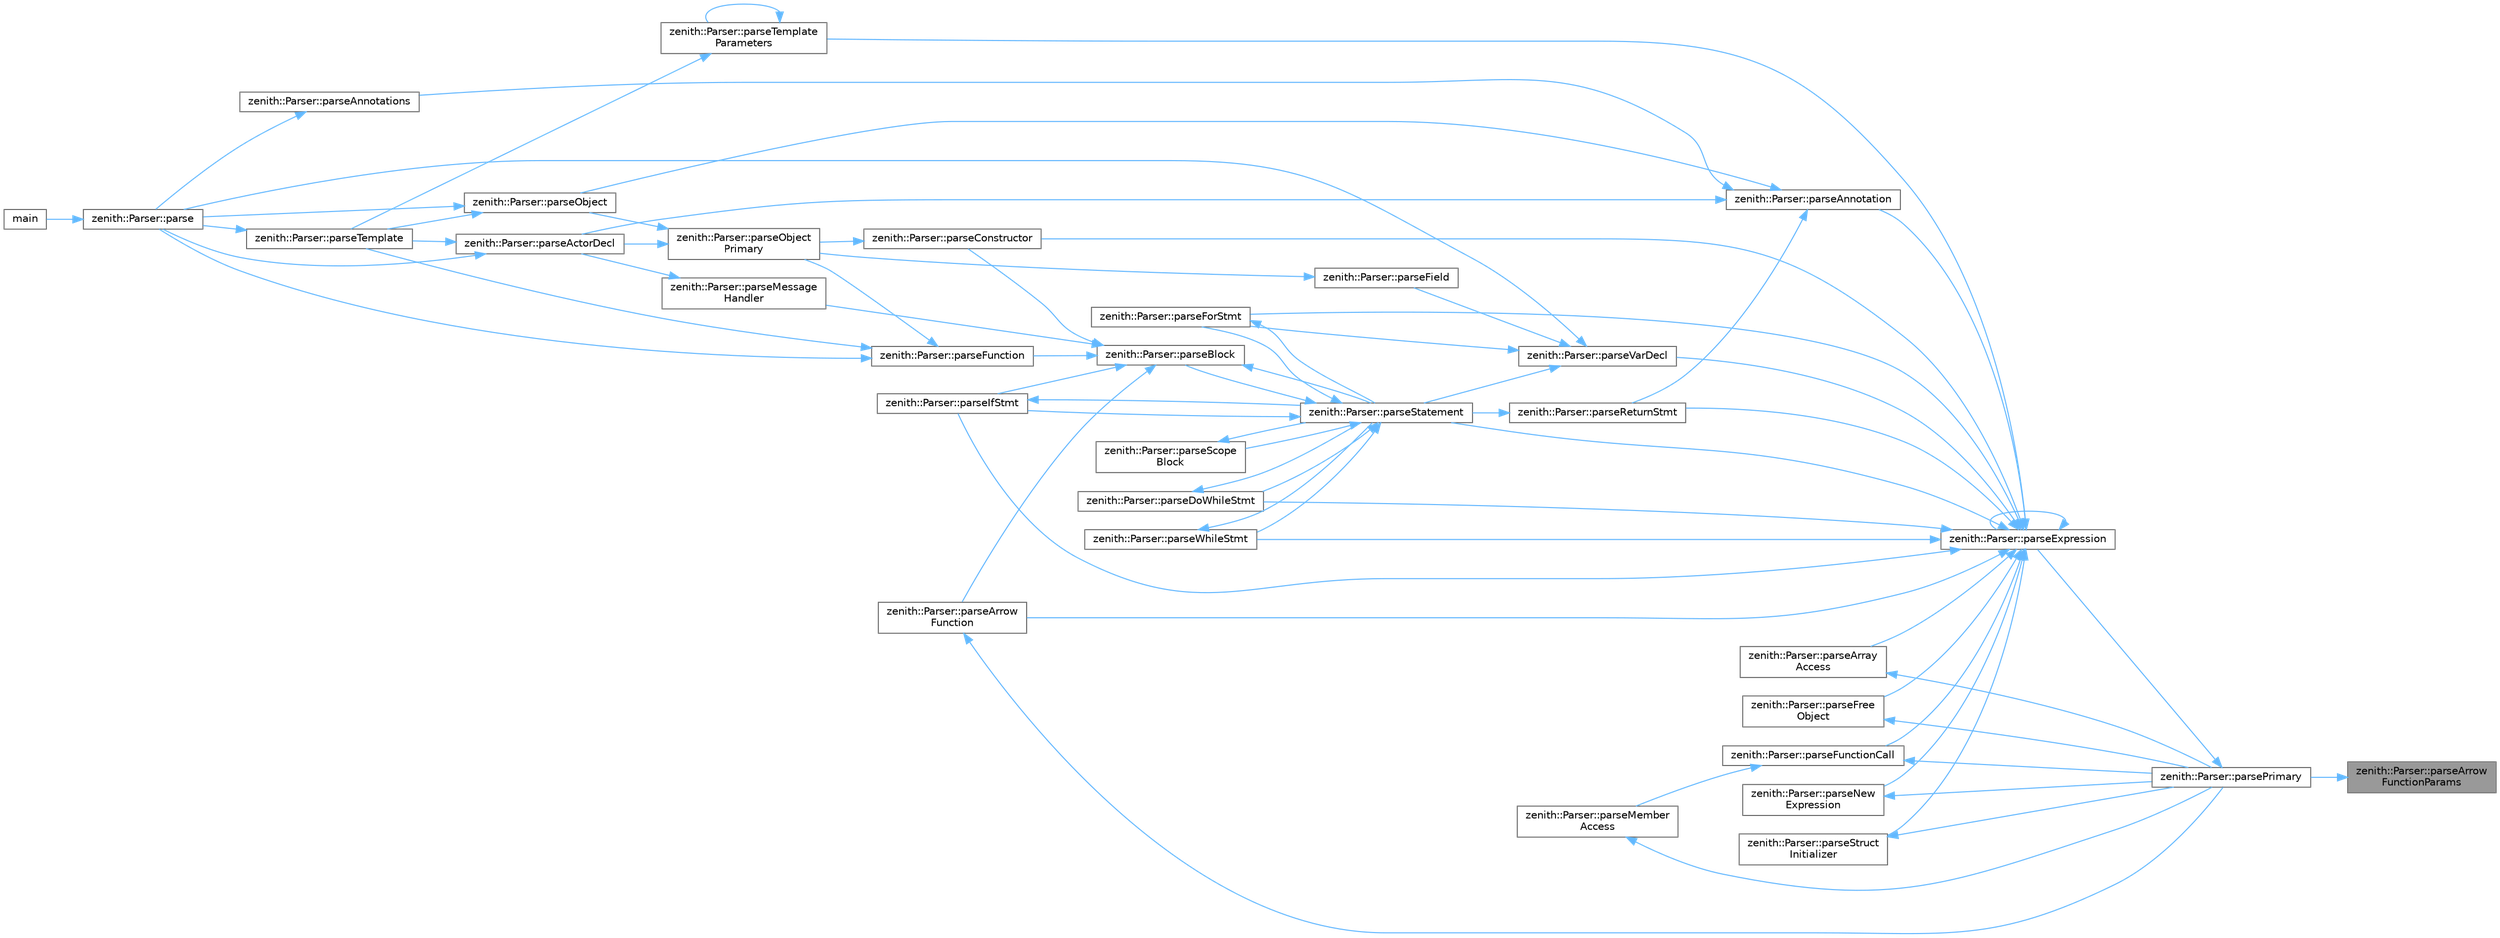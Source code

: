 digraph "zenith::Parser::parseArrowFunctionParams"
{
 // LATEX_PDF_SIZE
  bgcolor="transparent";
  edge [fontname=Helvetica,fontsize=10,labelfontname=Helvetica,labelfontsize=10];
  node [fontname=Helvetica,fontsize=10,shape=box,height=0.2,width=0.4];
  rankdir="RL";
  Node1 [id="Node000001",label="zenith::Parser::parseArrow\lFunctionParams",height=0.2,width=0.4,color="gray40", fillcolor="grey60", style="filled", fontcolor="black",tooltip=" "];
  Node1 -> Node2 [id="edge1_Node000001_Node000002",dir="back",color="steelblue1",style="solid",tooltip=" "];
  Node2 [id="Node000002",label="zenith::Parser::parsePrimary",height=0.2,width=0.4,color="grey40", fillcolor="white", style="filled",URL="$classzenith_1_1_parser.html#a9425b18adfbb62629ae5ea654addc7cb",tooltip=" "];
  Node2 -> Node3 [id="edge2_Node000002_Node000003",dir="back",color="steelblue1",style="solid",tooltip=" "];
  Node3 [id="Node000003",label="zenith::Parser::parseExpression",height=0.2,width=0.4,color="grey40", fillcolor="white", style="filled",URL="$classzenith_1_1_parser.html#a239906fd51d54598f6d3dcc18d97b6b9",tooltip=" "];
  Node3 -> Node4 [id="edge3_Node000003_Node000004",dir="back",color="steelblue1",style="solid",tooltip=" "];
  Node4 [id="Node000004",label="zenith::Parser::parseAnnotation",height=0.2,width=0.4,color="grey40", fillcolor="white", style="filled",URL="$classzenith_1_1_parser.html#afff2e82900309df63d9aa89f4d3e31d6",tooltip=" "];
  Node4 -> Node5 [id="edge4_Node000004_Node000005",dir="back",color="steelblue1",style="solid",tooltip=" "];
  Node5 [id="Node000005",label="zenith::Parser::parseActorDecl",height=0.2,width=0.4,color="grey40", fillcolor="white", style="filled",URL="$classzenith_1_1_parser.html#add98eda497298f55d63689af29839db6",tooltip=" "];
  Node5 -> Node6 [id="edge5_Node000005_Node000006",dir="back",color="steelblue1",style="solid",tooltip=" "];
  Node6 [id="Node000006",label="zenith::Parser::parse",height=0.2,width=0.4,color="grey40", fillcolor="white", style="filled",URL="$classzenith_1_1_parser.html#ad56141bb79abcda2cb032137f51d44c6",tooltip=" "];
  Node6 -> Node7 [id="edge6_Node000006_Node000007",dir="back",color="steelblue1",style="solid",tooltip=" "];
  Node7 [id="Node000007",label="main",height=0.2,width=0.4,color="grey40", fillcolor="white", style="filled",URL="$main_8cpp.html#a0ddf1224851353fc92bfbff6f499fa97",tooltip=" "];
  Node5 -> Node8 [id="edge7_Node000005_Node000008",dir="back",color="steelblue1",style="solid",tooltip=" "];
  Node8 [id="Node000008",label="zenith::Parser::parseTemplate",height=0.2,width=0.4,color="grey40", fillcolor="white", style="filled",URL="$classzenith_1_1_parser.html#ac8ba31b8067fb7325c47b2b85e51abe1",tooltip=" "];
  Node8 -> Node6 [id="edge8_Node000008_Node000006",dir="back",color="steelblue1",style="solid",tooltip=" "];
  Node4 -> Node9 [id="edge9_Node000004_Node000009",dir="back",color="steelblue1",style="solid",tooltip=" "];
  Node9 [id="Node000009",label="zenith::Parser::parseAnnotations",height=0.2,width=0.4,color="grey40", fillcolor="white", style="filled",URL="$classzenith_1_1_parser.html#a13606ea02073ecca24a045f676b58518",tooltip=" "];
  Node9 -> Node6 [id="edge10_Node000009_Node000006",dir="back",color="steelblue1",style="solid",tooltip=" "];
  Node4 -> Node10 [id="edge11_Node000004_Node000010",dir="back",color="steelblue1",style="solid",tooltip=" "];
  Node10 [id="Node000010",label="zenith::Parser::parseObject",height=0.2,width=0.4,color="grey40", fillcolor="white", style="filled",URL="$classzenith_1_1_parser.html#abfe2e0682adcad95cc77595ec52bd4da",tooltip=" "];
  Node10 -> Node6 [id="edge12_Node000010_Node000006",dir="back",color="steelblue1",style="solid",tooltip=" "];
  Node10 -> Node8 [id="edge13_Node000010_Node000008",dir="back",color="steelblue1",style="solid",tooltip=" "];
  Node4 -> Node11 [id="edge14_Node000004_Node000011",dir="back",color="steelblue1",style="solid",tooltip=" "];
  Node11 [id="Node000011",label="zenith::Parser::parseReturnStmt",height=0.2,width=0.4,color="grey40", fillcolor="white", style="filled",URL="$classzenith_1_1_parser.html#a5e026e55d4a57bea1b5ffa7d3b5e93a8",tooltip=" "];
  Node11 -> Node12 [id="edge15_Node000011_Node000012",dir="back",color="steelblue1",style="solid",tooltip=" "];
  Node12 [id="Node000012",label="zenith::Parser::parseStatement",height=0.2,width=0.4,color="grey40", fillcolor="white", style="filled",URL="$classzenith_1_1_parser.html#ada8dc19e8cb4a0f1b37d3ef6a2eb3f9d",tooltip=" "];
  Node12 -> Node13 [id="edge16_Node000012_Node000013",dir="back",color="steelblue1",style="solid",tooltip=" "];
  Node13 [id="Node000013",label="zenith::Parser::parseBlock",height=0.2,width=0.4,color="grey40", fillcolor="white", style="filled",URL="$classzenith_1_1_parser.html#afed5c18e77fc012fe5db9f9e6175e642",tooltip=" "];
  Node13 -> Node14 [id="edge17_Node000013_Node000014",dir="back",color="steelblue1",style="solid",tooltip=" "];
  Node14 [id="Node000014",label="zenith::Parser::parseArrow\lFunction",height=0.2,width=0.4,color="grey40", fillcolor="white", style="filled",URL="$classzenith_1_1_parser.html#a7ea0f8e309ed2fbdf1a9e2ebfa2fbf8d",tooltip=" "];
  Node14 -> Node2 [id="edge18_Node000014_Node000002",dir="back",color="steelblue1",style="solid",tooltip=" "];
  Node13 -> Node15 [id="edge19_Node000013_Node000015",dir="back",color="steelblue1",style="solid",tooltip=" "];
  Node15 [id="Node000015",label="zenith::Parser::parseConstructor",height=0.2,width=0.4,color="grey40", fillcolor="white", style="filled",URL="$classzenith_1_1_parser.html#ae37a2b420e456af55c07efd04676b4af",tooltip=" "];
  Node15 -> Node16 [id="edge20_Node000015_Node000016",dir="back",color="steelblue1",style="solid",tooltip=" "];
  Node16 [id="Node000016",label="zenith::Parser::parseObject\lPrimary",height=0.2,width=0.4,color="grey40", fillcolor="white", style="filled",URL="$classzenith_1_1_parser.html#a74f0f075ac6a9a7935b8b0b20bd1f3ef",tooltip=" "];
  Node16 -> Node5 [id="edge21_Node000016_Node000005",dir="back",color="steelblue1",style="solid",tooltip=" "];
  Node16 -> Node10 [id="edge22_Node000016_Node000010",dir="back",color="steelblue1",style="solid",tooltip=" "];
  Node13 -> Node17 [id="edge23_Node000013_Node000017",dir="back",color="steelblue1",style="solid",tooltip=" "];
  Node17 [id="Node000017",label="zenith::Parser::parseFunction",height=0.2,width=0.4,color="grey40", fillcolor="white", style="filled",URL="$classzenith_1_1_parser.html#a8647a213885b6a7d25032d40410f827b",tooltip=" "];
  Node17 -> Node6 [id="edge24_Node000017_Node000006",dir="back",color="steelblue1",style="solid",tooltip=" "];
  Node17 -> Node16 [id="edge25_Node000017_Node000016",dir="back",color="steelblue1",style="solid",tooltip=" "];
  Node17 -> Node8 [id="edge26_Node000017_Node000008",dir="back",color="steelblue1",style="solid",tooltip=" "];
  Node13 -> Node18 [id="edge27_Node000013_Node000018",dir="back",color="steelblue1",style="solid",tooltip=" "];
  Node18 [id="Node000018",label="zenith::Parser::parseIfStmt",height=0.2,width=0.4,color="grey40", fillcolor="white", style="filled",URL="$classzenith_1_1_parser.html#a6086729ddce119c88e10fe622d069d8f",tooltip=" "];
  Node18 -> Node12 [id="edge28_Node000018_Node000012",dir="back",color="steelblue1",style="solid",tooltip=" "];
  Node13 -> Node19 [id="edge29_Node000013_Node000019",dir="back",color="steelblue1",style="solid",tooltip=" "];
  Node19 [id="Node000019",label="zenith::Parser::parseMessage\lHandler",height=0.2,width=0.4,color="grey40", fillcolor="white", style="filled",URL="$classzenith_1_1_parser.html#a78d55766725bfdd0c7b718adf355eee3",tooltip=" "];
  Node19 -> Node5 [id="edge30_Node000019_Node000005",dir="back",color="steelblue1",style="solid",tooltip=" "];
  Node13 -> Node12 [id="edge31_Node000013_Node000012",dir="back",color="steelblue1",style="solid",tooltip=" "];
  Node12 -> Node20 [id="edge32_Node000012_Node000020",dir="back",color="steelblue1",style="solid",tooltip=" "];
  Node20 [id="Node000020",label="zenith::Parser::parseDoWhileStmt",height=0.2,width=0.4,color="grey40", fillcolor="white", style="filled",URL="$classzenith_1_1_parser.html#a17d038fc7ad2c0dac1b038889f4426ca",tooltip=" "];
  Node20 -> Node12 [id="edge33_Node000020_Node000012",dir="back",color="steelblue1",style="solid",tooltip=" "];
  Node12 -> Node21 [id="edge34_Node000012_Node000021",dir="back",color="steelblue1",style="solid",tooltip=" "];
  Node21 [id="Node000021",label="zenith::Parser::parseForStmt",height=0.2,width=0.4,color="grey40", fillcolor="white", style="filled",URL="$classzenith_1_1_parser.html#ab8ae32b49e1a7d1492f14c6b381aa52b",tooltip=" "];
  Node21 -> Node12 [id="edge35_Node000021_Node000012",dir="back",color="steelblue1",style="solid",tooltip=" "];
  Node12 -> Node18 [id="edge36_Node000012_Node000018",dir="back",color="steelblue1",style="solid",tooltip=" "];
  Node12 -> Node22 [id="edge37_Node000012_Node000022",dir="back",color="steelblue1",style="solid",tooltip=" "];
  Node22 [id="Node000022",label="zenith::Parser::parseScope\lBlock",height=0.2,width=0.4,color="grey40", fillcolor="white", style="filled",URL="$classzenith_1_1_parser.html#acd4ccda2b4a409498daa93e31f2bc23f",tooltip=" "];
  Node22 -> Node12 [id="edge38_Node000022_Node000012",dir="back",color="steelblue1",style="solid",tooltip=" "];
  Node12 -> Node23 [id="edge39_Node000012_Node000023",dir="back",color="steelblue1",style="solid",tooltip=" "];
  Node23 [id="Node000023",label="zenith::Parser::parseWhileStmt",height=0.2,width=0.4,color="grey40", fillcolor="white", style="filled",URL="$classzenith_1_1_parser.html#a6f8fd13014d6a0e82f53ce08a8f9766d",tooltip=" "];
  Node23 -> Node12 [id="edge40_Node000023_Node000012",dir="back",color="steelblue1",style="solid",tooltip=" "];
  Node3 -> Node24 [id="edge41_Node000003_Node000024",dir="back",color="steelblue1",style="solid",tooltip=" "];
  Node24 [id="Node000024",label="zenith::Parser::parseArray\lAccess",height=0.2,width=0.4,color="grey40", fillcolor="white", style="filled",URL="$classzenith_1_1_parser.html#ad32b5cfe98f909cade9216d65b046f58",tooltip=" "];
  Node24 -> Node2 [id="edge42_Node000024_Node000002",dir="back",color="steelblue1",style="solid",tooltip=" "];
  Node3 -> Node14 [id="edge43_Node000003_Node000014",dir="back",color="steelblue1",style="solid",tooltip=" "];
  Node3 -> Node15 [id="edge44_Node000003_Node000015",dir="back",color="steelblue1",style="solid",tooltip=" "];
  Node3 -> Node20 [id="edge45_Node000003_Node000020",dir="back",color="steelblue1",style="solid",tooltip=" "];
  Node3 -> Node3 [id="edge46_Node000003_Node000003",dir="back",color="steelblue1",style="solid",tooltip=" "];
  Node3 -> Node21 [id="edge47_Node000003_Node000021",dir="back",color="steelblue1",style="solid",tooltip=" "];
  Node3 -> Node25 [id="edge48_Node000003_Node000025",dir="back",color="steelblue1",style="solid",tooltip=" "];
  Node25 [id="Node000025",label="zenith::Parser::parseFree\lObject",height=0.2,width=0.4,color="grey40", fillcolor="white", style="filled",URL="$classzenith_1_1_parser.html#a697fe5477ca0023efdefd6e66f4e0a49",tooltip=" "];
  Node25 -> Node2 [id="edge49_Node000025_Node000002",dir="back",color="steelblue1",style="solid",tooltip=" "];
  Node3 -> Node26 [id="edge50_Node000003_Node000026",dir="back",color="steelblue1",style="solid",tooltip=" "];
  Node26 [id="Node000026",label="zenith::Parser::parseFunctionCall",height=0.2,width=0.4,color="grey40", fillcolor="white", style="filled",URL="$classzenith_1_1_parser.html#ae2442c2e624e13794605b1ff56047ee8",tooltip=" "];
  Node26 -> Node27 [id="edge51_Node000026_Node000027",dir="back",color="steelblue1",style="solid",tooltip=" "];
  Node27 [id="Node000027",label="zenith::Parser::parseMember\lAccess",height=0.2,width=0.4,color="grey40", fillcolor="white", style="filled",URL="$classzenith_1_1_parser.html#a5f581f39453bce8e553d9d96c5c8d0d2",tooltip=" "];
  Node27 -> Node2 [id="edge52_Node000027_Node000002",dir="back",color="steelblue1",style="solid",tooltip=" "];
  Node26 -> Node2 [id="edge53_Node000026_Node000002",dir="back",color="steelblue1",style="solid",tooltip=" "];
  Node3 -> Node18 [id="edge54_Node000003_Node000018",dir="back",color="steelblue1",style="solid",tooltip=" "];
  Node3 -> Node28 [id="edge55_Node000003_Node000028",dir="back",color="steelblue1",style="solid",tooltip=" "];
  Node28 [id="Node000028",label="zenith::Parser::parseNew\lExpression",height=0.2,width=0.4,color="grey40", fillcolor="white", style="filled",URL="$classzenith_1_1_parser.html#aa984ed730ca80620a7033d259b6faea5",tooltip=" "];
  Node28 -> Node2 [id="edge56_Node000028_Node000002",dir="back",color="steelblue1",style="solid",tooltip=" "];
  Node3 -> Node11 [id="edge57_Node000003_Node000011",dir="back",color="steelblue1",style="solid",tooltip=" "];
  Node3 -> Node12 [id="edge58_Node000003_Node000012",dir="back",color="steelblue1",style="solid",tooltip=" "];
  Node3 -> Node29 [id="edge59_Node000003_Node000029",dir="back",color="steelblue1",style="solid",tooltip=" "];
  Node29 [id="Node000029",label="zenith::Parser::parseStruct\lInitializer",height=0.2,width=0.4,color="grey40", fillcolor="white", style="filled",URL="$classzenith_1_1_parser.html#a4646bbfa2a663abbc777ae26d44e9522",tooltip=" "];
  Node29 -> Node2 [id="edge60_Node000029_Node000002",dir="back",color="steelblue1",style="solid",tooltip=" "];
  Node3 -> Node30 [id="edge61_Node000003_Node000030",dir="back",color="steelblue1",style="solid",tooltip=" "];
  Node30 [id="Node000030",label="zenith::Parser::parseTemplate\lParameters",height=0.2,width=0.4,color="grey40", fillcolor="white", style="filled",URL="$classzenith_1_1_parser.html#aa809de3ebc29d840ad9bc99c0b6ce956",tooltip=" "];
  Node30 -> Node8 [id="edge62_Node000030_Node000008",dir="back",color="steelblue1",style="solid",tooltip=" "];
  Node30 -> Node30 [id="edge63_Node000030_Node000030",dir="back",color="steelblue1",style="solid",tooltip=" "];
  Node3 -> Node31 [id="edge64_Node000003_Node000031",dir="back",color="steelblue1",style="solid",tooltip=" "];
  Node31 [id="Node000031",label="zenith::Parser::parseVarDecl",height=0.2,width=0.4,color="grey40", fillcolor="white", style="filled",URL="$classzenith_1_1_parser.html#a4846f1e07a0155bb95bfee2888cd4e49",tooltip=" "];
  Node31 -> Node6 [id="edge65_Node000031_Node000006",dir="back",color="steelblue1",style="solid",tooltip=" "];
  Node31 -> Node32 [id="edge66_Node000031_Node000032",dir="back",color="steelblue1",style="solid",tooltip=" "];
  Node32 [id="Node000032",label="zenith::Parser::parseField",height=0.2,width=0.4,color="grey40", fillcolor="white", style="filled",URL="$classzenith_1_1_parser.html#a12db59c0397e2ec966e47382f55b4ab8",tooltip=" "];
  Node32 -> Node16 [id="edge67_Node000032_Node000016",dir="back",color="steelblue1",style="solid",tooltip=" "];
  Node31 -> Node21 [id="edge68_Node000031_Node000021",dir="back",color="steelblue1",style="solid",tooltip=" "];
  Node31 -> Node12 [id="edge69_Node000031_Node000012",dir="back",color="steelblue1",style="solid",tooltip=" "];
  Node3 -> Node23 [id="edge70_Node000003_Node000023",dir="back",color="steelblue1",style="solid",tooltip=" "];
}
